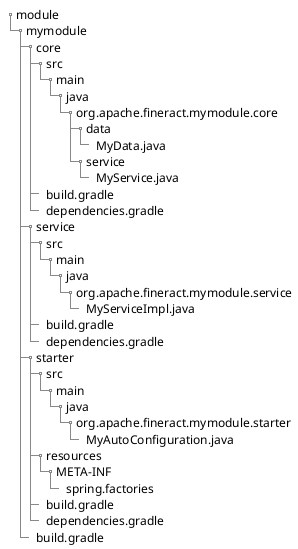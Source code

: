 @startsalt
{
    {T
    + module
    ++ mymodule
    +++ core
    ++++ src
    +++++ main
    ++++++ java
    +++++++ org.apache.fineract.mymodule.core
    ++++++++ data
    +++++++++ MyData.java
    ++++++++ service
    +++++++++ MyService.java
    ++++ build.gradle
    ++++ dependencies.gradle
    +++ service
    ++++ src
    +++++ main
    ++++++ java
    +++++++ org.apache.fineract.mymodule.service
    ++++++++ MyServiceImpl.java
    ++++ build.gradle
    ++++ dependencies.gradle
    +++ starter
    ++++ src
    +++++ main
    ++++++ java
    +++++++ org.apache.fineract.mymodule.starter
    ++++++++ MyAutoConfiguration.java
    ++++ resources
    +++++ META-INF
    ++++++ spring.factories
    ++++ build.gradle
    ++++ dependencies.gradle
    +++ build.gradle
    }
}
@endsalt